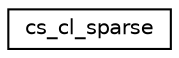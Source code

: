 digraph "Graphical Class Hierarchy"
{
 // INTERACTIVE_SVG=YES
  edge [fontname="Helvetica",fontsize="10",labelfontname="Helvetica",labelfontsize="10"];
  node [fontname="Helvetica",fontsize="10",shape=record];
  rankdir="LR";
  Node1 [label="cs_cl_sparse",height=0.2,width=0.4,color="black", fillcolor="white", style="filled",URL="$structcs__cl__sparse.html"];
}
